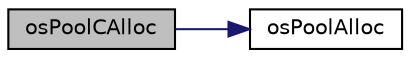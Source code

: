 digraph "osPoolCAlloc"
{
  edge [fontname="Helvetica",fontsize="10",labelfontname="Helvetica",labelfontsize="10"];
  node [fontname="Helvetica",fontsize="10",shape=record];
  rankdir="LR";
  Node70 [label="osPoolCAlloc",height=0.2,width=0.4,color="black", fillcolor="grey75", style="filled", fontcolor="black"];
  Node70 -> Node71 [color="midnightblue",fontsize="10",style="solid",fontname="Helvetica"];
  Node71 [label="osPoolAlloc",height=0.2,width=0.4,color="black", fillcolor="white", style="filled",URL="$cmsis__os_8c.html#ab4bc93bf17f94ca99363e53e1a763fb5",tooltip="Allocate a memory block from a memory pool. "];
}
